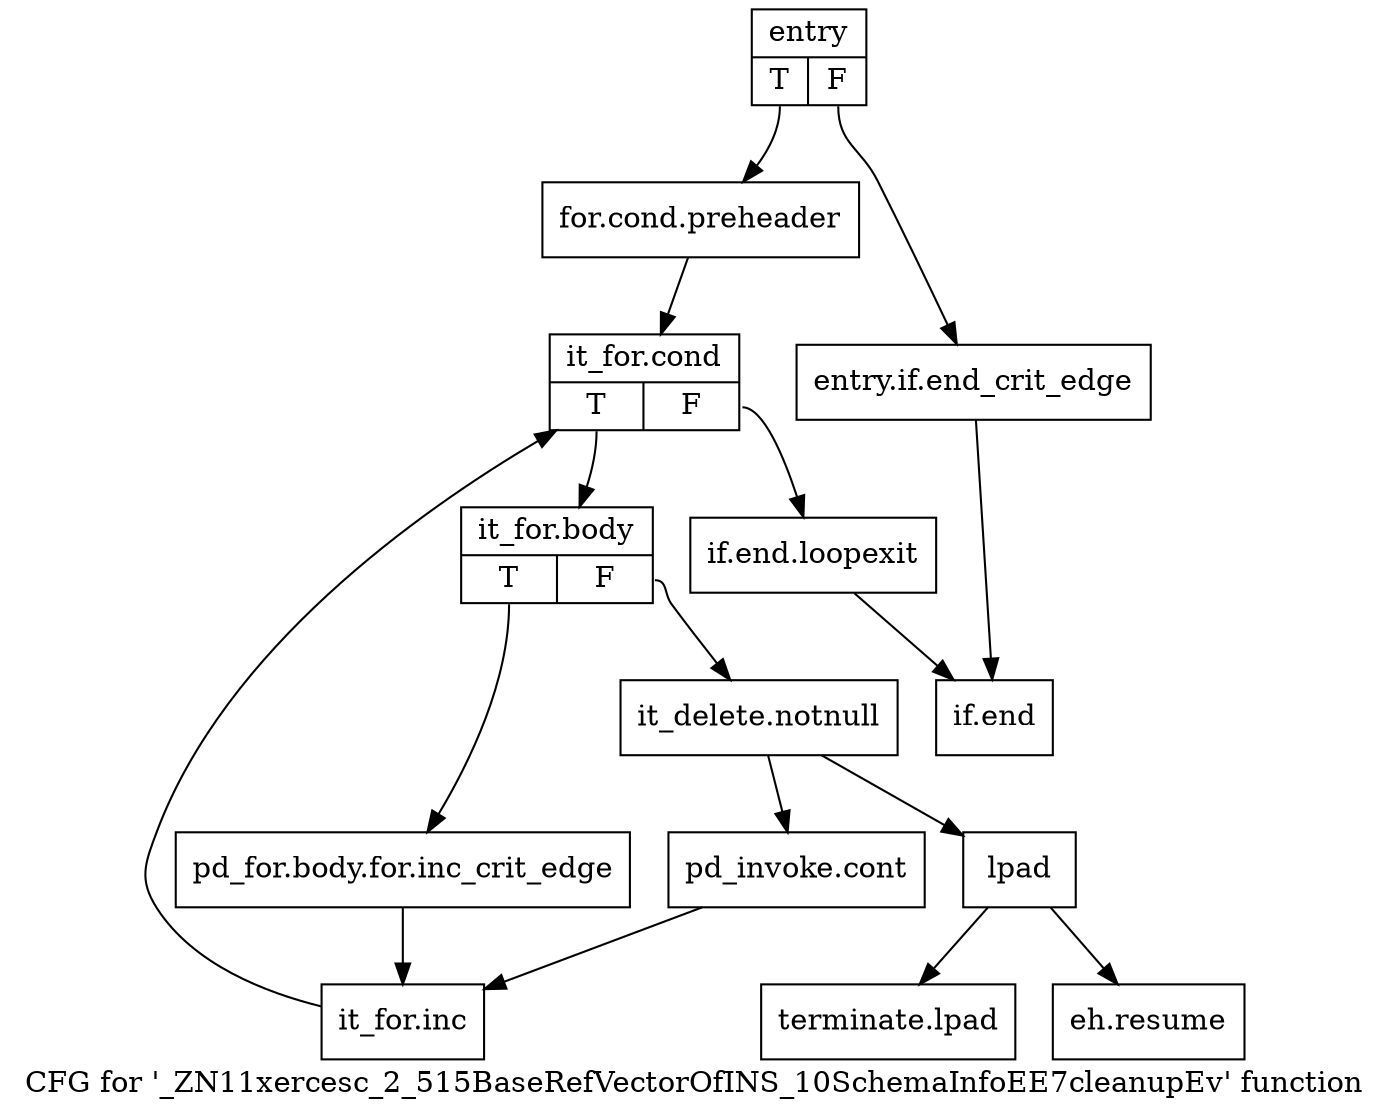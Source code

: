 digraph "CFG for '_ZN11xercesc_2_515BaseRefVectorOfINS_10SchemaInfoEE7cleanupEv' function" {
	label="CFG for '_ZN11xercesc_2_515BaseRefVectorOfINS_10SchemaInfoEE7cleanupEv' function";

	Node0x4680530 [shape=record,label="{entry|{<s0>T|<s1>F}}"];
	Node0x4680530:s0 -> Node0x4680a30;
	Node0x4680530:s1 -> Node0x4680580;
	Node0x4680580 [shape=record,label="{entry.if.end_crit_edge}"];
	Node0x4680580 -> Node0x4680d00;
	Node0x4680a30 [shape=record,label="{for.cond.preheader}"];
	Node0x4680a30 -> Node0x4680a80;
	Node0x4680a80 [shape=record,label="{it_for.cond|{<s0>T|<s1>F}}"];
	Node0x4680a80:s0 -> Node0x4680ad0;
	Node0x4680a80:s1 -> Node0x4680cb0;
	Node0x4680ad0 [shape=record,label="{it_for.body|{<s0>T|<s1>F}}"];
	Node0x4680ad0:s0 -> Node0x4680b20;
	Node0x4680ad0:s1 -> Node0x4680b70;
	Node0x4680b20 [shape=record,label="{pd_for.body.for.inc_crit_edge}"];
	Node0x4680b20 -> Node0x4680c10;
	Node0x4680b70 [shape=record,label="{it_delete.notnull}"];
	Node0x4680b70 -> Node0x4680bc0;
	Node0x4680b70 -> Node0x4680c60;
	Node0x4680bc0 [shape=record,label="{pd_invoke.cont}"];
	Node0x4680bc0 -> Node0x4680c10;
	Node0x4680c10 [shape=record,label="{it_for.inc}"];
	Node0x4680c10 -> Node0x4680a80;
	Node0x4680c60 [shape=record,label="{lpad}"];
	Node0x4680c60 -> Node0x4680d50;
	Node0x4680c60 -> Node0x4680da0;
	Node0x4680cb0 [shape=record,label="{if.end.loopexit}"];
	Node0x4680cb0 -> Node0x4680d00;
	Node0x4680d00 [shape=record,label="{if.end}"];
	Node0x4680d50 [shape=record,label="{eh.resume}"];
	Node0x4680da0 [shape=record,label="{terminate.lpad}"];
}
